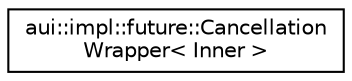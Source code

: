 digraph "Graphical Class Hierarchy"
{
 // LATEX_PDF_SIZE
  edge [fontname="Helvetica",fontsize="10",labelfontname="Helvetica",labelfontsize="10"];
  node [fontname="Helvetica",fontsize="10",shape=record];
  rankdir="LR";
  Node0 [label="aui::impl::future::Cancellation\lWrapper\< Inner \>",height=0.2,width=0.4,color="black", fillcolor="white", style="filled",URL="$structaui_1_1impl_1_1future_1_1CancellationWrapper.html",tooltip=" "];
}
